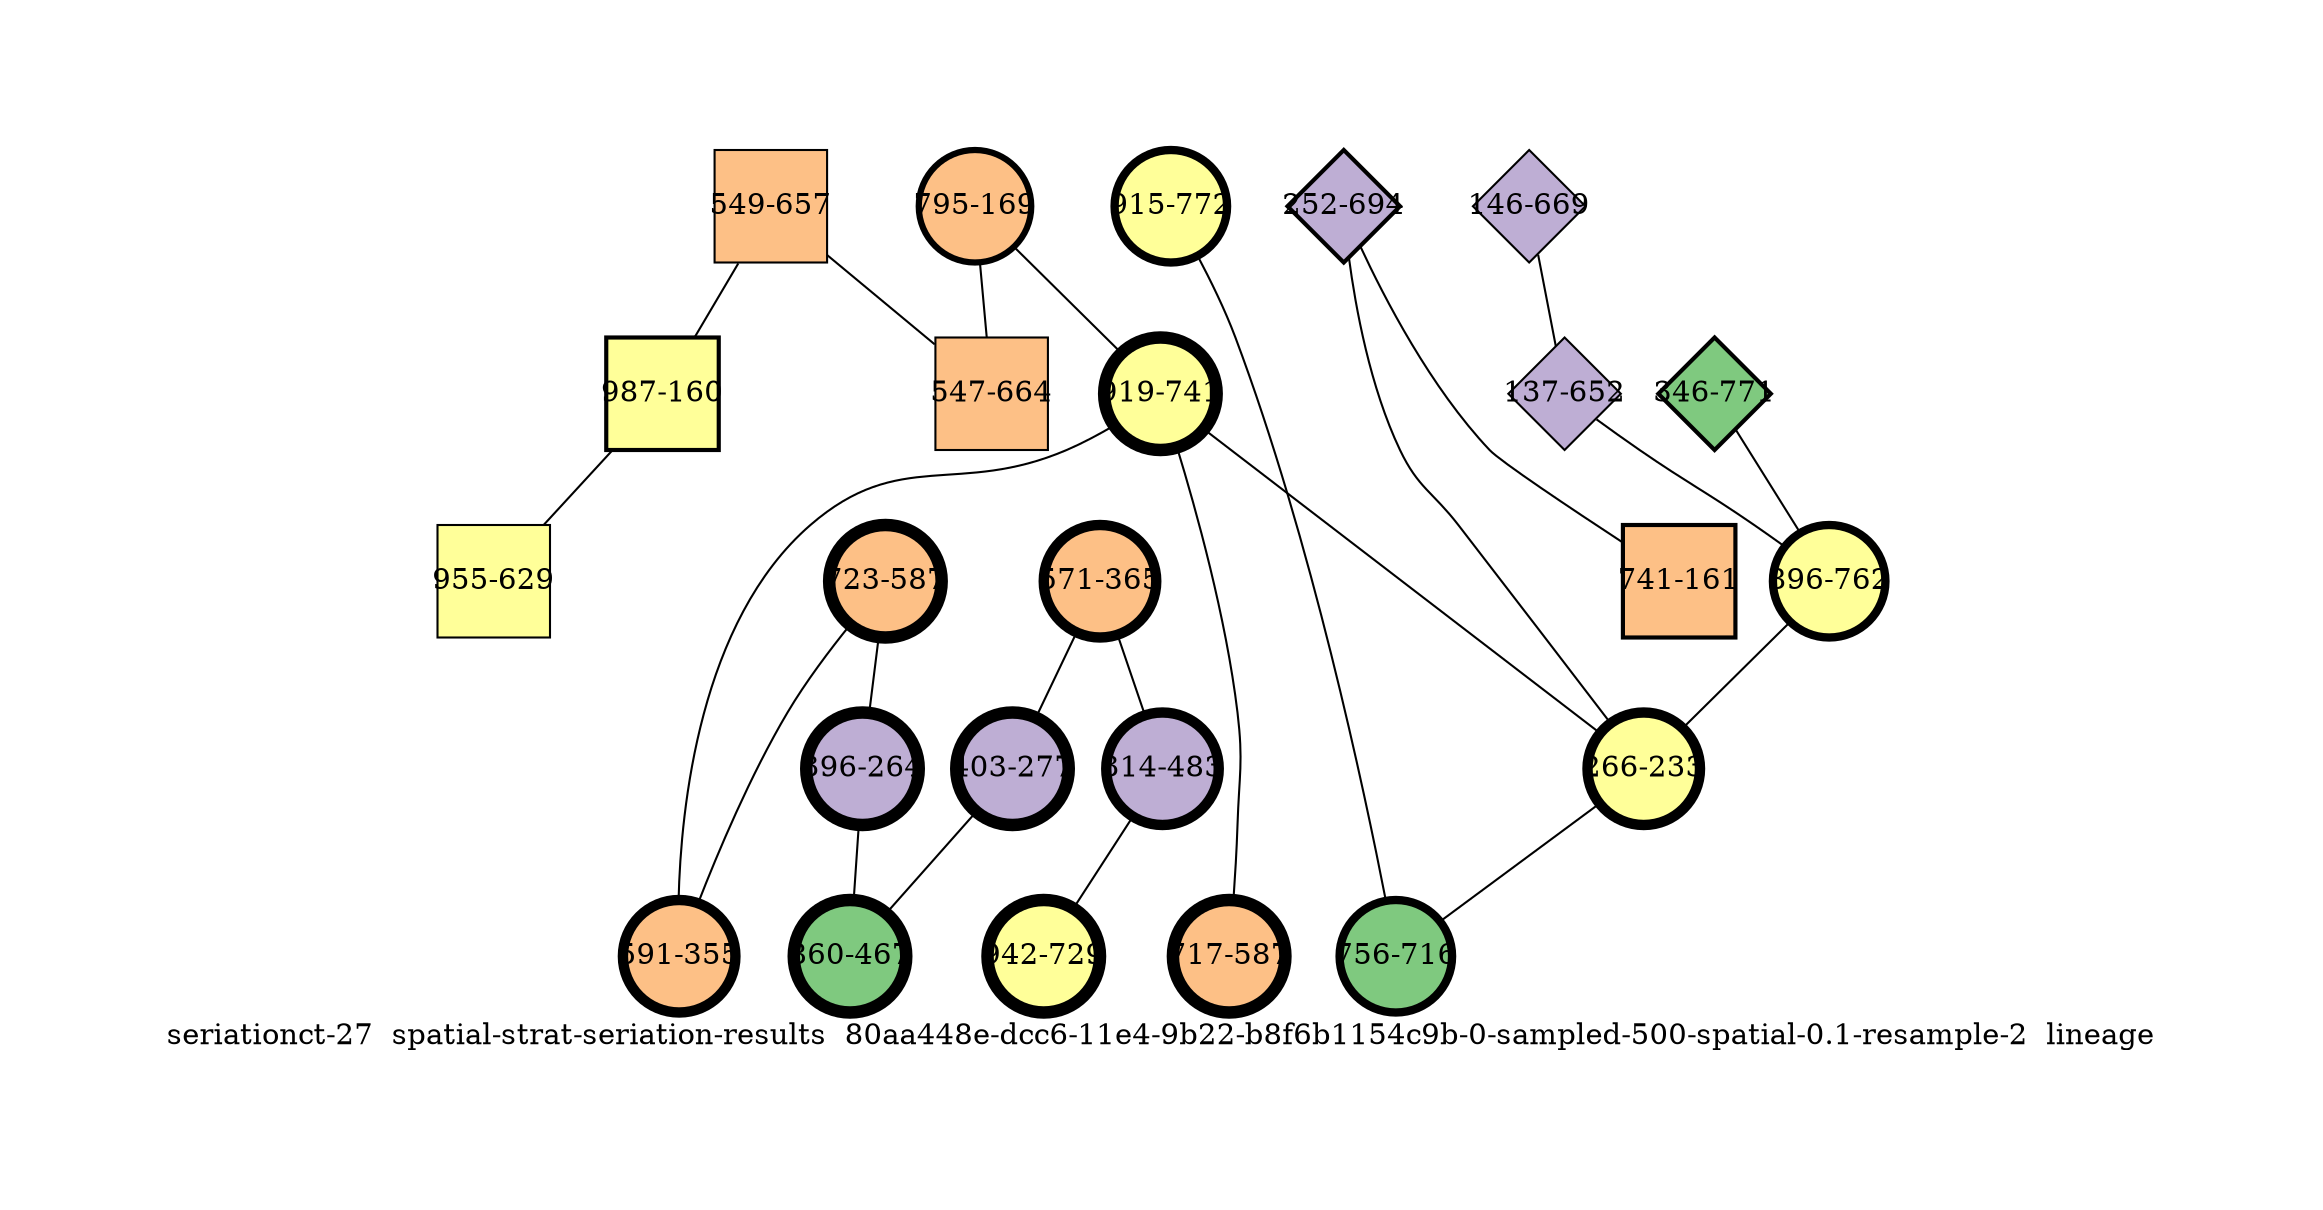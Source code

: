 strict graph "seriationct-27  spatial-strat-seriation-results  80aa448e-dcc6-11e4-9b22-b8f6b1154c9b-0-sampled-500-spatial-0.1-resample-2  lineage" {
labelloc=b;
ratio=auto;
pad="1.0";
label="seriationct-27  spatial-strat-seriation-results  80aa448e-dcc6-11e4-9b22-b8f6b1154c9b-0-sampled-500-spatial-0.1-resample-2  lineage";
node [width="0.75", style=filled, fixedsize=true, height="0.75", shape=circle, label=""];
0 [xCoordinate="169.0", appears_in_slice=3, yCoordinate="795.0", colorscheme=accent6, lineage_id=0, short_label="795-169", label="795-169", shape=circle, cluster_id=2, fillcolor=3, size="500.0", id=0, penwidth="3.0"];
1 [xCoordinate="657.0", appears_in_slice=1, yCoordinate="549.0", colorscheme=accent6, lineage_id=1, short_label="549-657", label="549-657", shape=square, cluster_id=2, fillcolor=3, size="500.0", id=1, penwidth="1.0"];
2 [xCoordinate="664.0", appears_in_slice=1, yCoordinate="547.0", colorscheme=accent6, lineage_id=1, short_label="547-664", label="547-664", shape=square, cluster_id=2, fillcolor=3, size="500.0", id=2, penwidth="1.0"];
3 [xCoordinate="365.0", appears_in_slice=5, yCoordinate="571.0", colorscheme=accent6, lineage_id=0, short_label="571-365", label="571-365", shape=circle, cluster_id=2, fillcolor=3, size="500.0", id=3, penwidth="5.0"];
4 [xCoordinate="483.0", appears_in_slice=5, yCoordinate="314.0", colorscheme=accent6, lineage_id=0, short_label="314-483", label="314-483", shape=circle, cluster_id=1, fillcolor=2, size="500.0", id=4, penwidth="5.0"];
5 [xCoordinate="729.0", appears_in_slice=6, yCoordinate="942.0", colorscheme=accent6, lineage_id=0, short_label="942-729", label="942-729", shape=circle, cluster_id=3, fillcolor=4, size="500.0", id=5, penwidth="6.0"];
6 [xCoordinate="587.0", appears_in_slice=6, yCoordinate="723.0", colorscheme=accent6, lineage_id=0, short_label="723-587", label="723-587", shape=circle, cluster_id=2, fillcolor=3, size="500.0", id=6, penwidth="6.0"];
7 [xCoordinate="264.0", appears_in_slice=6, yCoordinate="396.0", colorscheme=accent6, lineage_id=0, short_label="396-264", label="396-264", shape=circle, cluster_id=1, fillcolor=2, size="500.0", id=7, penwidth="6.0"];
8 [xCoordinate="669.0", appears_in_slice=1, yCoordinate="146.0", colorscheme=accent6, lineage_id=2, short_label="146-669", label="146-669", shape=diamond, cluster_id=1, fillcolor=2, size="500.0", id=8, penwidth="1.0"];
9 [xCoordinate="694.0", appears_in_slice=2, yCoordinate="252.0", colorscheme=accent6, lineage_id=2, short_label="252-694", label="252-694", shape=diamond, cluster_id=1, fillcolor=2, size="500.0", id=9, penwidth="2.0"];
10 [xCoordinate="652.0", appears_in_slice=1, yCoordinate="137.0", colorscheme=accent6, lineage_id=2, short_label="137-652", label="137-652", shape=diamond, cluster_id=1, fillcolor=2, size="500.0", id=10, penwidth="1.0"];
11 [xCoordinate="741.0", appears_in_slice=6, yCoordinate="919.0", colorscheme=accent6, lineage_id=0, short_label="919-741", label="919-741", shape=circle, cluster_id=3, fillcolor=4, size="500.0", id=11, penwidth="6.0"];
12 [xCoordinate="587.0", appears_in_slice=6, yCoordinate="717.0", colorscheme=accent6, lineage_id=0, short_label="717-587", label="717-587", shape=circle, cluster_id=2, fillcolor=3, size="500.0", id=12, penwidth="6.0"];
13 [xCoordinate="771.0", appears_in_slice=2, yCoordinate="346.0", colorscheme=accent6, lineage_id=2, short_label="346-771", label="346-771", shape=diamond, cluster_id=0, fillcolor=1, size="500.0", id=13, penwidth="2.0"];
14 [xCoordinate="160.0", appears_in_slice=2, yCoordinate="987.0", colorscheme=accent6, lineage_id=1, short_label="987-160", label="987-160", shape=square, cluster_id=3, fillcolor=4, size="500.0", id=14, penwidth="2.0"];
15 [xCoordinate="629.0", appears_in_slice=1, yCoordinate="955.0", colorscheme=accent6, lineage_id=1, short_label="955-629", label="955-629", shape=square, cluster_id=3, fillcolor=4, size="500.0", id=15, penwidth="1.0"];
16 [xCoordinate="772.0", appears_in_slice=4, yCoordinate="915.0", colorscheme=accent6, lineage_id=0, short_label="915-772", label="915-772", shape=circle, cluster_id=3, fillcolor=4, size="500.0", id=16, penwidth="4.0"];
17 [xCoordinate="762.0", appears_in_slice=4, yCoordinate="896.0", colorscheme=accent6, lineage_id=0, short_label="896-762", label="896-762", shape=circle, cluster_id=3, fillcolor=4, size="500.0", id=17, penwidth="4.0"];
18 [xCoordinate="233.0", appears_in_slice=5, yCoordinate="266.0", colorscheme=accent6, lineage_id=0, short_label="266-233", label="266-233", shape=circle, cluster_id=3, fillcolor=4, size="500.0", id=18, penwidth="5.0"];
19 [xCoordinate="716.0", appears_in_slice=4, yCoordinate="756.0", colorscheme=accent6, lineage_id=0, short_label="756-716", label="756-716", shape=circle, cluster_id=0, fillcolor=1, size="500.0", id=19, penwidth="4.0"];
20 [xCoordinate="355.0", appears_in_slice=5, yCoordinate="591.0", colorscheme=accent6, lineage_id=0, short_label="591-355", label="591-355", shape=circle, cluster_id=2, fillcolor=3, size="500.0", id=20, penwidth="5.0"];
21 [xCoordinate="277.0", appears_in_slice=6, yCoordinate="403.0", colorscheme=accent6, lineage_id=0, short_label="403-277", label="403-277", shape=circle, cluster_id=1, fillcolor=2, size="500.0", id=21, penwidth="6.0"];
22 [xCoordinate="467.0", appears_in_slice=6, yCoordinate="860.0", colorscheme=accent6, lineage_id=0, short_label="860-467", label="860-467", shape=circle, cluster_id=0, fillcolor=1, size="500.0", id=22, penwidth="6.0"];
23 [xCoordinate="161.0", appears_in_slice=2, yCoordinate="741.0", colorscheme=accent6, lineage_id=1, short_label="741-161", label="741-161", shape=square, cluster_id=2, fillcolor=3, size="500.0", id=23, penwidth="2.0"];
0 -- 2  [inverseweight="1.67875999132", weight="0.595677765239"];
0 -- 11  [inverseweight="2.27164802694", weight="0.440209041252"];
1 -- 2  [inverseweight="11.831213107", weight="0.0845221864365"];
1 -- 14  [inverseweight="1.63014398654", weight="0.613442743864"];
3 -- 4  [inverseweight="30.3169531295", weight="0.0329848450049"];
3 -- 21  [inverseweight="6.14898709929", weight="0.162628410802"];
4 -- 5  [inverseweight="7.39302073411", weight="0.135262707351"];
6 -- 20  [inverseweight="2.72812962983", weight="0.366551497064"];
6 -- 7  [inverseweight="3.03002480388", weight="0.330030301639"];
7 -- 22  [inverseweight="39.7778642088", weight="0.02513961018"];
8 -- 10  [inverseweight="12.4379648776", weight="0.080399004969"];
9 -- 18  [inverseweight="1.92804604858", weight="0.518659811437"];
9 -- 23  [inverseweight="1.57622864469", weight="0.634425724573"];
10 -- 17  [inverseweight="3.43904657534", weight="0.290778266038"];
11 -- 12  [inverseweight="20.9426954146", weight="0.0477493455453"];
11 -- 18  [inverseweight="2.2787617401", weight="0.438834820861"];
11 -- 20  [inverseweight="2.82670900782", weight="0.353768285746"];
13 -- 17  [inverseweight="4.28242943642", weight="0.233512312309"];
14 -- 15  [inverseweight="2.10485738517", weight="0.475091570121"];
16 -- 19  [inverseweight="16.5204650114", weight="0.0605309838017"];
17 -- 18  [inverseweight="4.21016246152", weight="0.237520525429"];
18 -- 19  [inverseweight="1.60424596183", weight="0.623345810927"];
21 -- 22  [inverseweight="16.7600380788", weight="0.0596657355607"];
}
